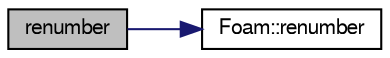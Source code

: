 digraph "renumber"
{
  bgcolor="transparent";
  edge [fontname="FreeSans",fontsize="10",labelfontname="FreeSans",labelfontsize="10"];
  node [fontname="FreeSans",fontsize="10",shape=record];
  rankdir="LR";
  Node1 [label="renumber",height=0.2,width=0.4,color="black", fillcolor="grey75", style="filled" fontcolor="black"];
  Node1 -> Node2 [color="midnightblue",fontsize="10",style="solid",fontname="FreeSans"];
  Node2 [label="Foam::renumber",height=0.2,width=0.4,color="black",URL="$a10237.html#a495791c4d9e97a9fb63adc1124e336dd",tooltip="Renumber the values (not the indices) of a list. "];
}
